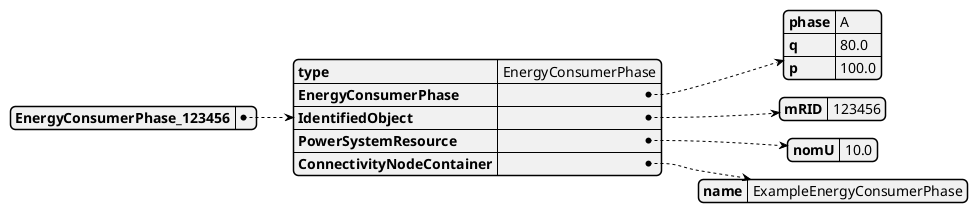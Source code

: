 @startjson
{
  "EnergyConsumerPhase_123456": {
    "type": 
      "EnergyConsumerPhase"
    ,
    "EnergyConsumerPhase": {
      "phase": 
        "A"
      ,
      "q": 
        "80.0"
      ,
      "p": 
        "100.0"
      
    },
    "IdentifiedObject": {
      "mRID": 
        "123456"
      
    },
    "PowerSystemResource": {
      "nomU": 
        "10.0"
      
    },
    "ConnectivityNodeContainer": {
      "name": 
        "ExampleEnergyConsumerPhase"
      
    }
  }
}
@endjson

